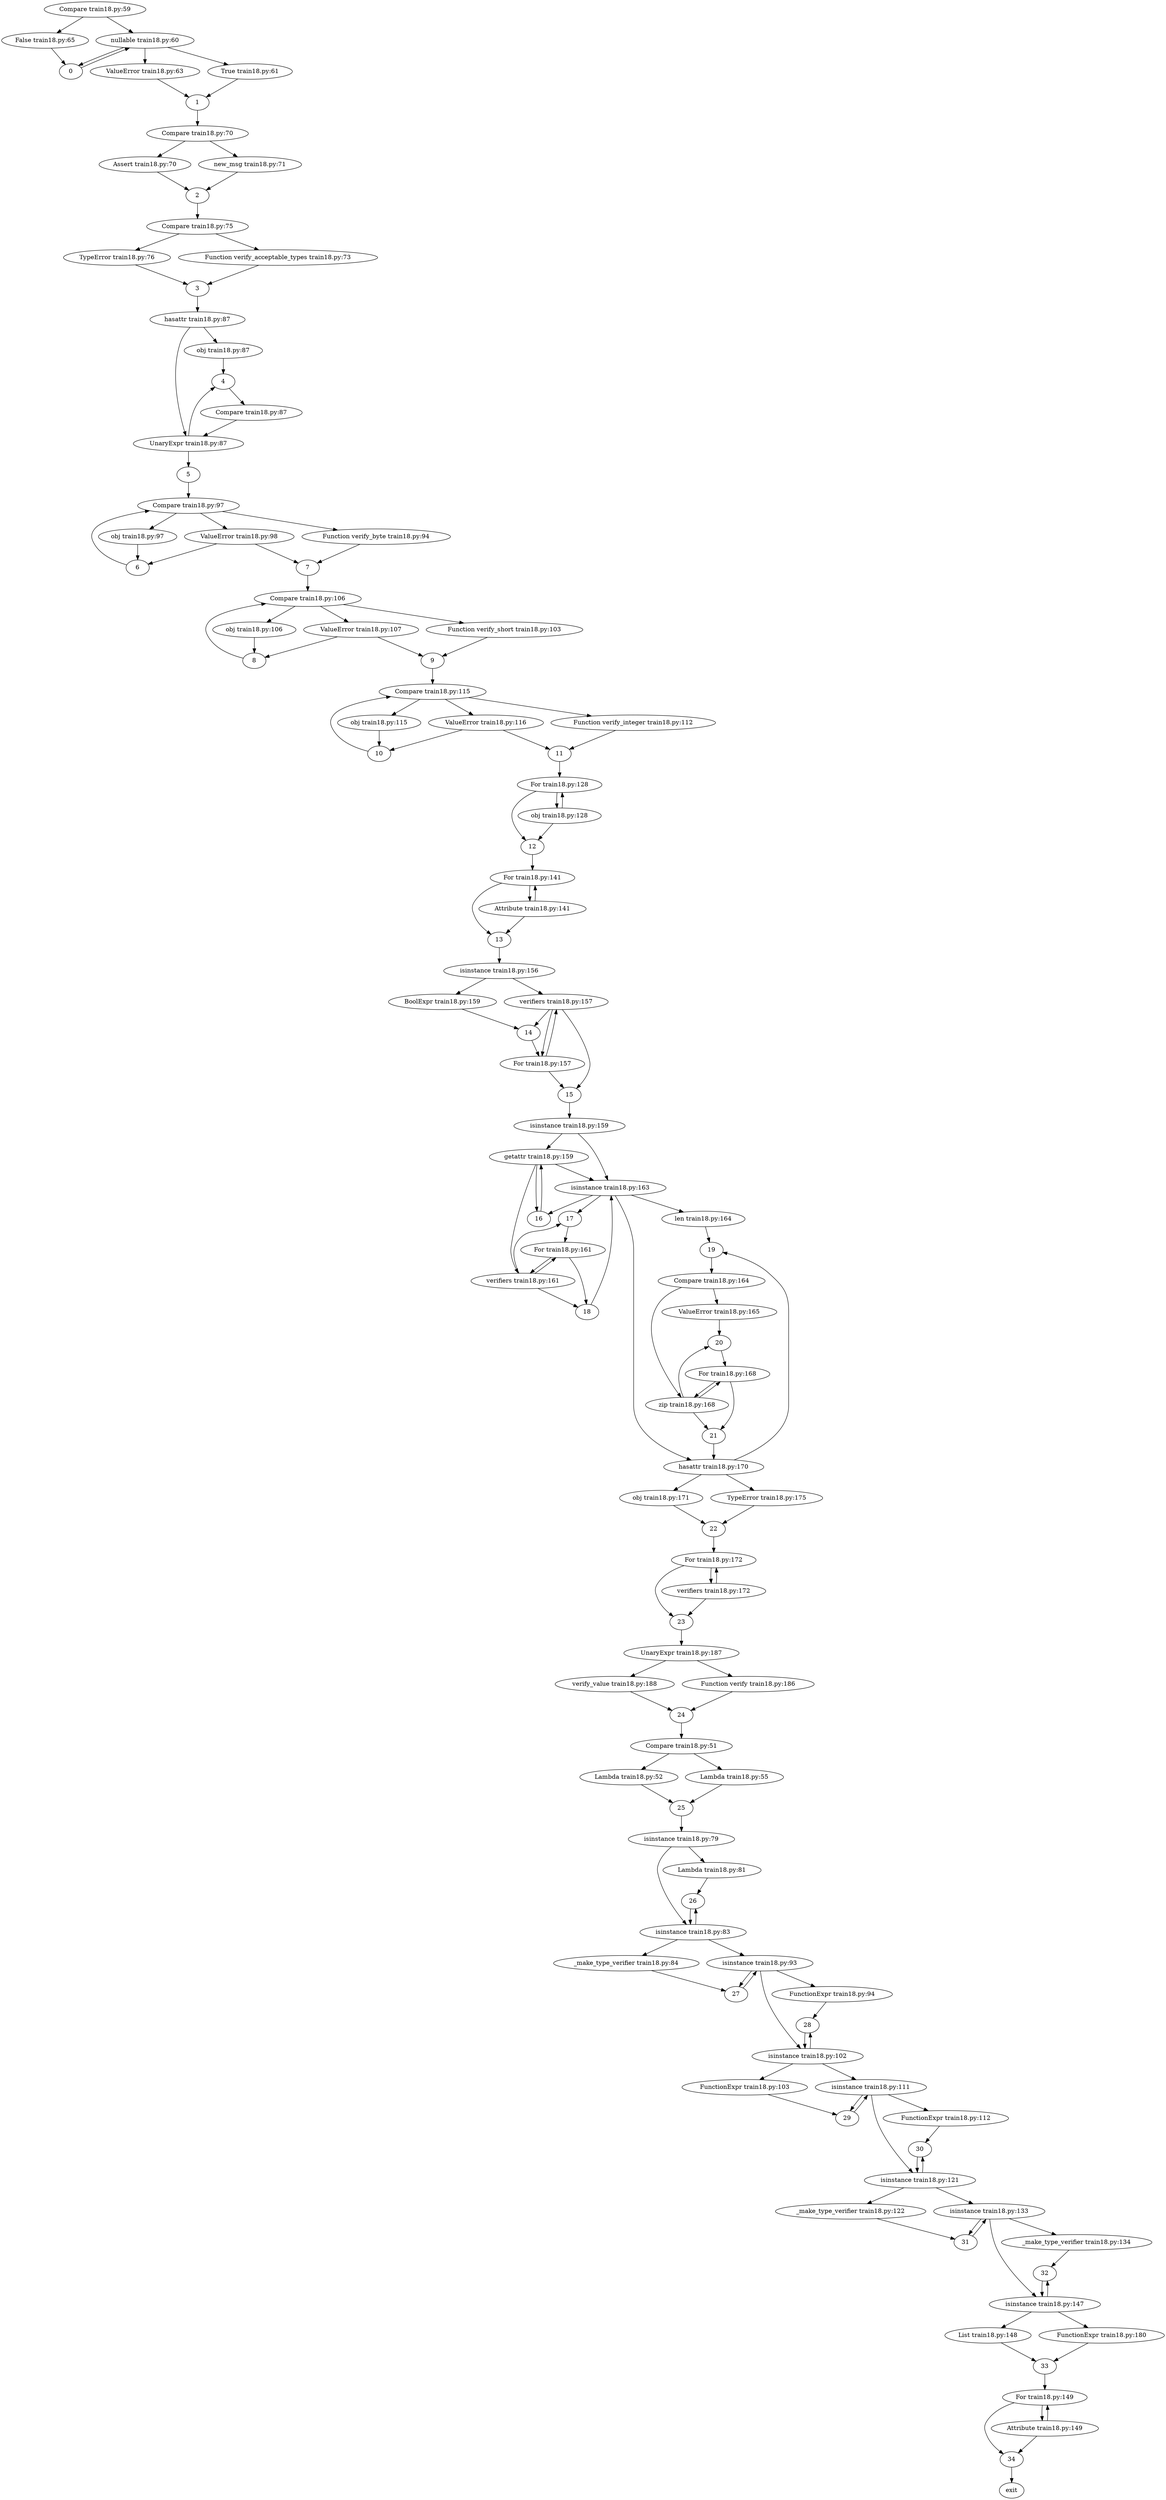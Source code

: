 strict digraph {"Compare train18.py:59" -> "nullable train18.py:60"
-> "0"
"Compare train18.py:59" -> "False train18.py:65"
-> "0"
->
"nullable train18.py:60" -> "True train18.py:61"
-> "1"
"nullable train18.py:60" -> "ValueError train18.py:63"
-> "1"
->
"Compare train18.py:70" -> "Assert train18.py:70"
-> "2"
"Compare train18.py:70" -> "new_msg train18.py:71"
-> "2"
->
"Compare train18.py:75" -> "TypeError train18.py:76"
-> "3"
"Compare train18.py:75" -> "Function verify_acceptable_types train18.py:73"
-> "3"
->
"hasattr train18.py:87" -> "obj train18.py:87"
-> "4"
"hasattr train18.py:87" -> "UnaryExpr train18.py:87"
-> "4"
->
"Compare train18.py:87" -> "UnaryExpr train18.py:87"
-> "5"
"Compare train18.py:87" -> "UnaryExpr train18.py:87"
-> "5"
->
"Compare train18.py:97" -> "ValueError train18.py:98"
-> "6"
"Compare train18.py:97" -> "obj train18.py:97"
-> "6"
->
"Compare train18.py:97" -> "ValueError train18.py:98"
-> "7"
"Compare train18.py:97" -> "Function verify_byte train18.py:94"
-> "7"
->
"Compare train18.py:106" -> "ValueError train18.py:107"
-> "8"
"Compare train18.py:106" -> "obj train18.py:106"
-> "8"
->
"Compare train18.py:106" -> "ValueError train18.py:107"
-> "9"
"Compare train18.py:106" -> "Function verify_short train18.py:103"
-> "9"
->
"Compare train18.py:115" -> "ValueError train18.py:116"
-> "10"
"Compare train18.py:115" -> "obj train18.py:115"
-> "10"
->
"Compare train18.py:115" -> "ValueError train18.py:116"
-> "11"
"Compare train18.py:115" -> "Function verify_integer train18.py:112"
-> "11"
->
"For train18.py:128" -> "obj train18.py:128"
-> "12"
"obj train18.py:128" -> "For train18.py:128"
-> "12"
->
"For train18.py:141" -> "Attribute train18.py:141"
-> "13"
"Attribute train18.py:141" -> "For train18.py:141"
-> "13"
->
"isinstance train18.py:156" -> "verifiers train18.py:157"
-> "14"
"isinstance train18.py:156" -> "BoolExpr train18.py:159"
-> "14"
->
"For train18.py:157" -> "verifiers train18.py:157"
-> "15"
"verifiers train18.py:157" -> "For train18.py:157"
-> "15"
->
"isinstance train18.py:159" -> "getattr train18.py:159"
-> "16"
"isinstance train18.py:159" -> "isinstance train18.py:163"
-> "16"
->
"getattr train18.py:159" -> "verifiers train18.py:161"
-> "17"
"getattr train18.py:159" -> "isinstance train18.py:163"
-> "17"
->
"For train18.py:161" -> "verifiers train18.py:161"
-> "18"
"verifiers train18.py:161" -> "For train18.py:161"
-> "18"
->
"isinstance train18.py:163" -> "len train18.py:164"
-> "19"
"isinstance train18.py:163" -> "hasattr train18.py:170"
-> "19"
->
"Compare train18.py:164" -> "ValueError train18.py:165"
-> "20"
"Compare train18.py:164" -> "zip train18.py:168"
-> "20"
->
"For train18.py:168" -> "zip train18.py:168"
-> "21"
"zip train18.py:168" -> "For train18.py:168"
-> "21"
->
"hasattr train18.py:170" -> "obj train18.py:171"
-> "22"
"hasattr train18.py:170" -> "TypeError train18.py:175"
-> "22"
->
"For train18.py:172" -> "verifiers train18.py:172"
-> "23"
"verifiers train18.py:172" -> "For train18.py:172"
-> "23"
->
"UnaryExpr train18.py:187" -> "verify_value train18.py:188"
-> "24"
"UnaryExpr train18.py:187" -> "Function verify train18.py:186"
-> "24"
->
"Compare train18.py:51" -> "Lambda train18.py:52"
-> "25"
"Compare train18.py:51" -> "Lambda train18.py:55"
-> "25"
->
"isinstance train18.py:79" -> "Lambda train18.py:81"
-> "26"
"isinstance train18.py:79" -> "isinstance train18.py:83"
-> "26"
->
"isinstance train18.py:83" -> "_make_type_verifier train18.py:84"
-> "27"
"isinstance train18.py:83" -> "isinstance train18.py:93"
-> "27"
->
"isinstance train18.py:93" -> "FunctionExpr train18.py:94"
-> "28"
"isinstance train18.py:93" -> "isinstance train18.py:102"
-> "28"
->
"isinstance train18.py:102" -> "FunctionExpr train18.py:103"
-> "29"
"isinstance train18.py:102" -> "isinstance train18.py:111"
-> "29"
->
"isinstance train18.py:111" -> "FunctionExpr train18.py:112"
-> "30"
"isinstance train18.py:111" -> "isinstance train18.py:121"
-> "30"
->
"isinstance train18.py:121" -> "_make_type_verifier train18.py:122"
-> "31"
"isinstance train18.py:121" -> "isinstance train18.py:133"
-> "31"
->
"isinstance train18.py:133" -> "_make_type_verifier train18.py:134"
-> "32"
"isinstance train18.py:133" -> "isinstance train18.py:147"
-> "32"
->
"isinstance train18.py:147" -> "List train18.py:148"
-> "33"
"isinstance train18.py:147" -> "FunctionExpr train18.py:180"
-> "33"
->
"For train18.py:149" -> "Attribute train18.py:149"
-> "34"
"Attribute train18.py:149" -> "For train18.py:149"
-> "34"
->
exit
}